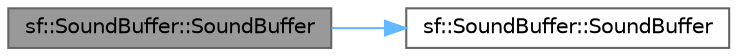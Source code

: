 digraph "sf::SoundBuffer::SoundBuffer"
{
 // LATEX_PDF_SIZE
  bgcolor="transparent";
  edge [fontname=Helvetica,fontsize=10,labelfontname=Helvetica,labelfontsize=10];
  node [fontname=Helvetica,fontsize=10,shape=box,height=0.2,width=0.4];
  rankdir="LR";
  Node1 [id="Node000001",label="sf::SoundBuffer::SoundBuffer",height=0.2,width=0.4,color="gray40", fillcolor="grey60", style="filled", fontcolor="black",tooltip="Copy constructor."];
  Node1 -> Node2 [id="edge1_Node000001_Node000002",color="steelblue1",style="solid",tooltip=" "];
  Node2 [id="Node000002",label="sf::SoundBuffer::SoundBuffer",height=0.2,width=0.4,color="grey40", fillcolor="white", style="filled",URL="$classsf_1_1_sound_buffer.html#a0cabfbfe19b831bf7d5c9592d92ef233",tooltip="Default constructor."];
}
